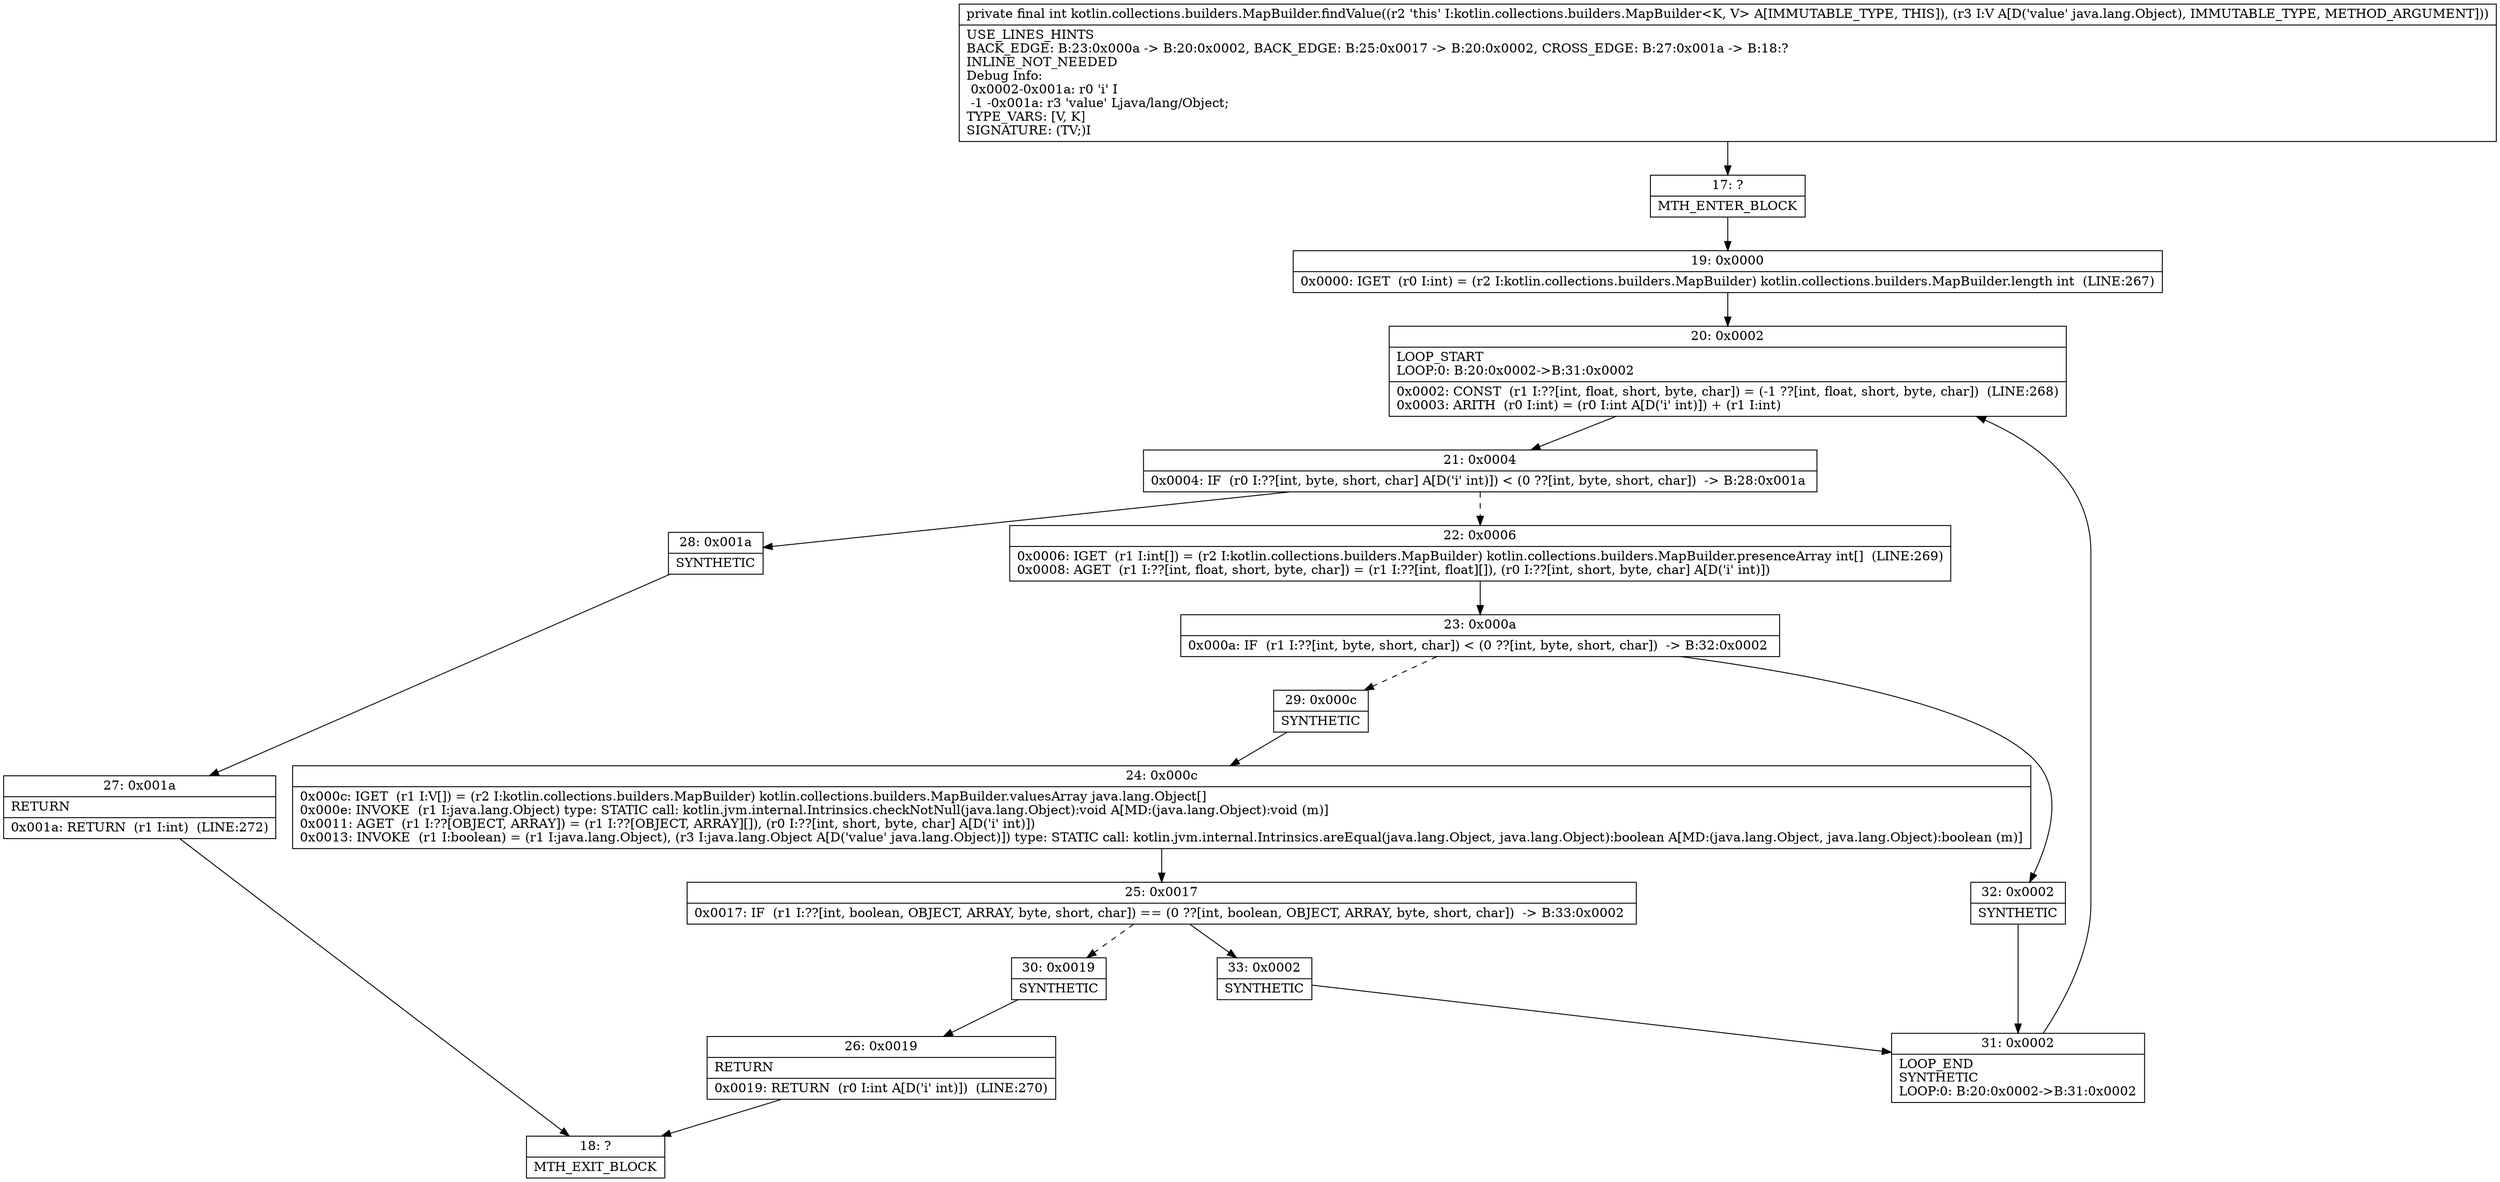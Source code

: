 digraph "CFG forkotlin.collections.builders.MapBuilder.findValue(Ljava\/lang\/Object;)I" {
Node_17 [shape=record,label="{17\:\ ?|MTH_ENTER_BLOCK\l}"];
Node_19 [shape=record,label="{19\:\ 0x0000|0x0000: IGET  (r0 I:int) = (r2 I:kotlin.collections.builders.MapBuilder) kotlin.collections.builders.MapBuilder.length int  (LINE:267)\l}"];
Node_20 [shape=record,label="{20\:\ 0x0002|LOOP_START\lLOOP:0: B:20:0x0002\-\>B:31:0x0002\l|0x0002: CONST  (r1 I:??[int, float, short, byte, char]) = (\-1 ??[int, float, short, byte, char])  (LINE:268)\l0x0003: ARITH  (r0 I:int) = (r0 I:int A[D('i' int)]) + (r1 I:int) \l}"];
Node_21 [shape=record,label="{21\:\ 0x0004|0x0004: IF  (r0 I:??[int, byte, short, char] A[D('i' int)]) \< (0 ??[int, byte, short, char])  \-\> B:28:0x001a \l}"];
Node_22 [shape=record,label="{22\:\ 0x0006|0x0006: IGET  (r1 I:int[]) = (r2 I:kotlin.collections.builders.MapBuilder) kotlin.collections.builders.MapBuilder.presenceArray int[]  (LINE:269)\l0x0008: AGET  (r1 I:??[int, float, short, byte, char]) = (r1 I:??[int, float][]), (r0 I:??[int, short, byte, char] A[D('i' int)]) \l}"];
Node_23 [shape=record,label="{23\:\ 0x000a|0x000a: IF  (r1 I:??[int, byte, short, char]) \< (0 ??[int, byte, short, char])  \-\> B:32:0x0002 \l}"];
Node_29 [shape=record,label="{29\:\ 0x000c|SYNTHETIC\l}"];
Node_24 [shape=record,label="{24\:\ 0x000c|0x000c: IGET  (r1 I:V[]) = (r2 I:kotlin.collections.builders.MapBuilder) kotlin.collections.builders.MapBuilder.valuesArray java.lang.Object[] \l0x000e: INVOKE  (r1 I:java.lang.Object) type: STATIC call: kotlin.jvm.internal.Intrinsics.checkNotNull(java.lang.Object):void A[MD:(java.lang.Object):void (m)]\l0x0011: AGET  (r1 I:??[OBJECT, ARRAY]) = (r1 I:??[OBJECT, ARRAY][]), (r0 I:??[int, short, byte, char] A[D('i' int)]) \l0x0013: INVOKE  (r1 I:boolean) = (r1 I:java.lang.Object), (r3 I:java.lang.Object A[D('value' java.lang.Object)]) type: STATIC call: kotlin.jvm.internal.Intrinsics.areEqual(java.lang.Object, java.lang.Object):boolean A[MD:(java.lang.Object, java.lang.Object):boolean (m)]\l}"];
Node_25 [shape=record,label="{25\:\ 0x0017|0x0017: IF  (r1 I:??[int, boolean, OBJECT, ARRAY, byte, short, char]) == (0 ??[int, boolean, OBJECT, ARRAY, byte, short, char])  \-\> B:33:0x0002 \l}"];
Node_30 [shape=record,label="{30\:\ 0x0019|SYNTHETIC\l}"];
Node_26 [shape=record,label="{26\:\ 0x0019|RETURN\l|0x0019: RETURN  (r0 I:int A[D('i' int)])  (LINE:270)\l}"];
Node_18 [shape=record,label="{18\:\ ?|MTH_EXIT_BLOCK\l}"];
Node_33 [shape=record,label="{33\:\ 0x0002|SYNTHETIC\l}"];
Node_31 [shape=record,label="{31\:\ 0x0002|LOOP_END\lSYNTHETIC\lLOOP:0: B:20:0x0002\-\>B:31:0x0002\l}"];
Node_32 [shape=record,label="{32\:\ 0x0002|SYNTHETIC\l}"];
Node_28 [shape=record,label="{28\:\ 0x001a|SYNTHETIC\l}"];
Node_27 [shape=record,label="{27\:\ 0x001a|RETURN\l|0x001a: RETURN  (r1 I:int)  (LINE:272)\l}"];
MethodNode[shape=record,label="{private final int kotlin.collections.builders.MapBuilder.findValue((r2 'this' I:kotlin.collections.builders.MapBuilder\<K, V\> A[IMMUTABLE_TYPE, THIS]), (r3 I:V A[D('value' java.lang.Object), IMMUTABLE_TYPE, METHOD_ARGUMENT]))  | USE_LINES_HINTS\lBACK_EDGE: B:23:0x000a \-\> B:20:0x0002, BACK_EDGE: B:25:0x0017 \-\> B:20:0x0002, CROSS_EDGE: B:27:0x001a \-\> B:18:?\lINLINE_NOT_NEEDED\lDebug Info:\l  0x0002\-0x001a: r0 'i' I\l  \-1 \-0x001a: r3 'value' Ljava\/lang\/Object;\lTYPE_VARS: [V, K]\lSIGNATURE: (TV;)I\l}"];
MethodNode -> Node_17;Node_17 -> Node_19;
Node_19 -> Node_20;
Node_20 -> Node_21;
Node_21 -> Node_22[style=dashed];
Node_21 -> Node_28;
Node_22 -> Node_23;
Node_23 -> Node_29[style=dashed];
Node_23 -> Node_32;
Node_29 -> Node_24;
Node_24 -> Node_25;
Node_25 -> Node_30[style=dashed];
Node_25 -> Node_33;
Node_30 -> Node_26;
Node_26 -> Node_18;
Node_33 -> Node_31;
Node_31 -> Node_20;
Node_32 -> Node_31;
Node_28 -> Node_27;
Node_27 -> Node_18;
}

